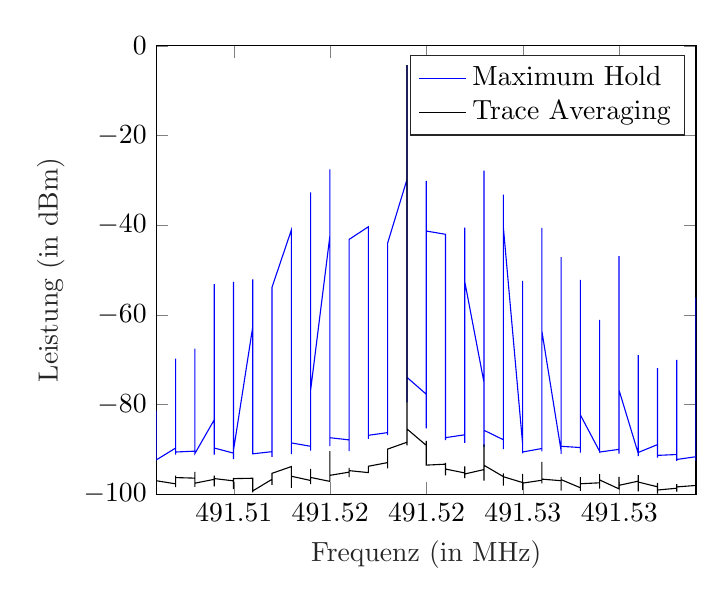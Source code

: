 % This file was created by matlab2tikz.
%
%The latest updates can be retrieved from
%  http://www.mathworks.com/matlabcentral/fileexchange/22022-matlab2tikz-matlab2tikz
%where you can also make suggestions and rate matlab2tikz.
%
\begin{tikzpicture}

\begin{axis}[%
xmin=491.506,
xmax=491.534,
xtick distance=0.005,
xlabel style={font=\color{white!15!black}},
xlabel={Frequenz (in MHz)},
ymin=-100,
ymax=0,
ylabel style={font=\color{white!15!black}},
ylabel={Leistung (in dBm)},
axis background/.style={fill=white},
legend style={legend cell align=left, align=left, draw=white!15!black}
]
\addplot [color=blue]
  table[row sep=crcr]{%
491.505	-89.929\\
491.505	-91.183\\
491.505	-91.605\\
491.505	-75.036\\
491.505	-73.118\\
491.505	-89.582\\
491.506	-89.168\\
491.506	-91.1\\
491.506	-89.351\\
491.506	-90.445\\
491.506	-91.405\\
491.506	-90.889\\
491.506	-81.436\\
491.506	-81.899\\
491.506	-89.345\\
491.506	-89.199\\
491.506	-91.24\\
491.506	-91.204\\
491.506	-92.356\\
491.507	-89.71\\
491.507	-88.294\\
491.507	-76.492\\
491.507	-81.167\\
491.507	-90.67\\
491.507	-87.378\\
491.507	-89.243\\
491.507	-90.993\\
491.507	-89.968\\
491.507	-91.182\\
491.507	-76.318\\
491.507	-69.797\\
491.507	-78.701\\
491.507	-90.604\\
491.508	-90.412\\
491.508	-90.313\\
491.508	-89.966\\
491.508	-90.304\\
491.508	-90.455\\
491.508	-71.068\\
491.508	-67.555\\
491.508	-88.274\\
491.508	-88.004\\
491.508	-89.736\\
491.508	-89.428\\
491.508	-90.849\\
491.508	-90.933\\
491.509	-83.43\\
491.509	-53.173\\
491.509	-53.211\\
491.509	-83.816\\
491.509	-90.711\\
491.509	-90.815\\
491.509	-89.778\\
491.509	-91.17\\
491.509	-90.575\\
491.509	-81.071\\
491.509	-59.831\\
491.509	-63.489\\
491.509	-89.71\\
491.51	-90.852\\
491.51	-91.787\\
491.51	-90.593\\
491.51	-89.816\\
491.51	-90.213\\
491.51	-62.216\\
491.51	-52.637\\
491.51	-59.651\\
491.51	-90.66\\
491.51	-92.188\\
491.51	-91.037\\
491.51	-88.219\\
491.51	-87.603\\
491.51	-90.232\\
491.511	-62.677\\
491.511	-57.278\\
491.511	-75.22\\
491.511	-90.919\\
491.511	-90.546\\
491.511	-90.663\\
491.511	-90.677\\
491.511	-90.612\\
491.511	-86.492\\
491.511	-52.75\\
491.511	-52.117\\
491.511	-76.863\\
491.511	-91.005\\
491.512	-90.53\\
491.512	-90.654\\
491.512	-91.252\\
491.512	-89.973\\
491.512	-86.25\\
491.512	-61.68\\
491.512	-63.914\\
491.512	-90.976\\
491.512	-89.818\\
491.512	-89.335\\
491.512	-90.297\\
491.512	-90.507\\
491.512	-91.714\\
491.512	-53.846\\
491.513	-41.125\\
491.513	-45.953\\
491.513	-89.711\\
491.513	-90.93\\
491.513	-90.189\\
491.513	-90.167\\
491.513	-91.103\\
491.513	-88.411\\
491.513	-65.751\\
491.513	-58.184\\
491.513	-72.4\\
491.513	-89.798\\
491.513	-88.578\\
491.514	-89.328\\
491.514	-90.318\\
491.514	-89.546\\
491.514	-79.903\\
491.514	-34.228\\
491.514	-32.714\\
491.514	-54.207\\
491.514	-86.366\\
491.514	-88.783\\
491.514	-88.84\\
491.514	-88.762\\
491.514	-89.519\\
491.514	-76.873\\
491.515	-42.518\\
491.515	-43.552\\
491.515	-83.892\\
491.515	-89.298\\
491.515	-88.969\\
491.515	-83.57\\
491.515	-83.093\\
491.515	-87.653\\
491.515	-43.911\\
491.515	-27.559\\
491.515	-30.603\\
491.515	-84.209\\
491.515	-86.286\\
491.515	-87.415\\
491.516	-87.899\\
491.516	-88.019\\
491.516	-87.766\\
491.516	-65.239\\
491.516	-54.566\\
491.516	-65.552\\
491.516	-88.485\\
491.516	-89.733\\
491.516	-89.325\\
491.516	-90.407\\
491.516	-88.462\\
491.516	-87.847\\
491.516	-43.181\\
491.517	-40.36\\
491.517	-57.308\\
491.517	-87.502\\
491.517	-87.524\\
491.517	-86.754\\
491.517	-87.116\\
491.517	-87.676\\
491.517	-83.893\\
491.517	-46.146\\
491.517	-46.483\\
491.517	-80.11\\
491.517	-87.681\\
491.517	-86.878\\
491.518	-86.273\\
491.518	-85.989\\
491.518	-86.853\\
491.518	-65.356\\
491.518	-44.684\\
491.518	-46.395\\
491.518	-84.374\\
491.518	-84.291\\
491.518	-83.326\\
491.518	-83.901\\
491.518	-83.141\\
491.518	-84.183\\
491.518	-43.98\\
491.519	-29.852\\
491.519	-37.991\\
491.519	-79.536\\
491.519	-78.403\\
491.519	-76.699\\
491.519	-71.132\\
491.519	-69.815\\
491.519	-63.571\\
491.519	-8.792\\
491.519	-4.308\\
491.519	-17.507\\
491.519	-67.139\\
491.519	-70.148\\
491.519	-73.947\\
491.52	-77.696\\
491.52	-80.737\\
491.52	-79.033\\
491.52	-30.45\\
491.52	-30.107\\
491.52	-59.351\\
491.52	-82.501\\
491.52	-82.24\\
491.52	-83.432\\
491.52	-82.395\\
491.52	-85.351\\
491.52	-66.957\\
491.52	-41.31\\
491.521	-42.044\\
491.521	-85.32\\
491.521	-86.091\\
491.521	-85.17\\
491.521	-86.71\\
491.521	-87.325\\
491.521	-87.981\\
491.521	-62.987\\
491.521	-44.856\\
491.521	-50.533\\
491.521	-87.881\\
491.521	-87.519\\
491.521	-87.403\\
491.522	-86.761\\
491.522	-87.846\\
491.522	-88.59\\
491.522	-47.262\\
491.522	-40.577\\
491.522	-50.464\\
491.522	-86.495\\
491.522	-87.58\\
491.522	-88.475\\
491.522	-87.874\\
491.522	-87.221\\
491.522	-87.91\\
491.522	-56.095\\
491.522	-52.6\\
491.523	-75.114\\
491.523	-88.77\\
491.523	-89.319\\
491.523	-89.501\\
491.523	-86.871\\
491.523	-86.399\\
491.523	-59.914\\
491.523	-27.864\\
491.523	-27.926\\
491.523	-60.965\\
491.523	-82.205\\
491.523	-80.609\\
491.523	-85.76\\
491.524	-87.869\\
491.524	-88.809\\
491.524	-62.496\\
491.524	-39.523\\
491.524	-43.3\\
491.524	-89.949\\
491.524	-87.978\\
491.524	-89.381\\
491.524	-89.007\\
491.524	-89.426\\
491.524	-89.092\\
491.524	-42.478\\
491.524	-33.176\\
491.524	-40.393\\
491.525	-88.73\\
491.525	-88.271\\
491.525	-88.618\\
491.525	-89.085\\
491.525	-90.324\\
491.525	-90.91\\
491.525	-57.815\\
491.525	-52.443\\
491.525	-70.578\\
491.525	-89.577\\
491.525	-90.268\\
491.525	-90.927\\
491.525	-90.602\\
491.526	-89.825\\
491.526	-79.075\\
491.526	-41.255\\
491.526	-40.609\\
491.526	-67.442\\
491.526	-90.457\\
491.526	-89.684\\
491.526	-89.135\\
491.526	-89.761\\
491.526	-90.382\\
491.526	-85.965\\
491.526	-61.477\\
491.526	-63.593\\
491.527	-90.358\\
491.527	-90.98\\
491.527	-90.637\\
491.527	-89.436\\
491.527	-90.919\\
491.527	-90.238\\
491.527	-59.516\\
491.527	-47.113\\
491.527	-52.053\\
491.527	-91.025\\
491.527	-90.138\\
491.527	-90.432\\
491.527	-90.301\\
491.527	-89.336\\
491.528	-89.606\\
491.528	-59.884\\
491.528	-52.231\\
491.528	-66.782\\
491.528	-90.714\\
491.528	-90.516\\
491.528	-88.852\\
491.528	-89.075\\
491.528	-89.338\\
491.528	-90.431\\
491.528	-63.812\\
491.528	-62.281\\
491.528	-82.342\\
491.529	-90.476\\
491.529	-90.239\\
491.529	-90.305\\
491.529	-87.601\\
491.529	-88.381\\
491.529	-89.755\\
491.529	-61.105\\
491.529	-62.109\\
491.529	-90.277\\
491.529	-90.471\\
491.529	-90.388\\
491.529	-89.865\\
491.529	-90.609\\
491.53	-90.016\\
491.53	-63.041\\
491.53	-46.918\\
491.53	-50.061\\
491.53	-90.95\\
491.53	-89.786\\
491.53	-89.936\\
491.53	-90.548\\
491.53	-90.236\\
491.53	-90.568\\
491.53	-76.301\\
491.53	-66.289\\
491.53	-76.746\\
491.531	-90.895\\
491.531	-91.535\\
491.531	-90.678\\
491.531	-89.587\\
491.531	-90.529\\
491.531	-90.676\\
491.531	-71.653\\
491.531	-68.991\\
491.531	-83.421\\
491.531	-87.604\\
491.531	-91.526\\
491.531	-90.883\\
491.531	-90.911\\
491.531	-90.709\\
491.532	-88.95\\
491.532	-73.63\\
491.532	-73.957\\
491.532	-90.783\\
491.532	-89.016\\
491.532	-89.128\\
491.532	-90.56\\
491.532	-88.812\\
491.532	-91.845\\
491.532	-87.454\\
491.532	-71.894\\
491.532	-73.456\\
491.532	-91.354\\
491.533	-91.166\\
491.533	-91.457\\
491.533	-91.738\\
491.533	-92.592\\
491.533	-91.991\\
491.533	-82.181\\
491.533	-70.055\\
491.533	-77.372\\
491.533	-91.77\\
491.533	-90.995\\
491.533	-92.271\\
491.533	-92.606\\
491.533	-92.264\\
491.534	-91.65\\
491.534	-60.565\\
491.534	-56.111\\
491.534	-69.116\\
491.534	-91.734\\
491.534	-91.512\\
491.534	-91.798\\
491.534	-92.59\\
491.534	-90.972\\
491.534	-91.877\\
491.534	-86.397\\
491.534	-85.803\\
491.534	-89.3\\
491.534	-91.909\\
491.535	-91.511\\
491.535	-89.816\\
491.535	-89.799\\
491.535	-91.371\\
491.535	-91.197\\
491.535	-76.989\\
491.535	-77.854\\
};
\addlegendentry{Maximum Hold}

\addplot [color=black]
  table[row sep=crcr]{%
491.505	-99.419\\
491.505	-97.992\\
491.505	-100.303\\
491.505	-99.306\\
491.505	-98.371\\
491.505	-97.711\\
491.506	-97.656\\
491.506	-98.329\\
491.506	-97.452\\
491.506	-96.988\\
491.506	-98.976\\
491.506	-98.438\\
491.506	-98.688\\
491.506	-97.41\\
491.506	-97.531\\
491.506	-97.344\\
491.506	-98.048\\
491.506	-97.337\\
491.506	-97.017\\
491.507	-97.703\\
491.507	-97.829\\
491.507	-97.54\\
491.507	-98.077\\
491.507	-98.448\\
491.507	-96.898\\
491.507	-96.892\\
491.507	-95.897\\
491.507	-97.202\\
491.507	-98.036\\
491.507	-97.349\\
491.507	-97.185\\
491.507	-97.822\\
491.507	-96.309\\
491.508	-96.431\\
491.508	-97.506\\
491.508	-98.405\\
491.508	-96.236\\
491.508	-97.671\\
491.508	-97.86\\
491.508	-97.033\\
491.508	-96.926\\
491.508	-95.702\\
491.508	-95.041\\
491.508	-97.162\\
491.508	-98.176\\
491.508	-97.553\\
491.509	-96.702\\
491.509	-96.79\\
491.509	-96.49\\
491.509	-96.753\\
491.509	-98.257\\
491.509	-97.83\\
491.509	-98.025\\
491.509	-97.11\\
491.509	-95.869\\
491.509	-97.568\\
491.509	-96.912\\
491.509	-96.942\\
491.509	-96.528\\
491.51	-97.037\\
491.51	-97.968\\
491.51	-96.96\\
491.51	-98.273\\
491.51	-96.394\\
491.51	-96.924\\
491.51	-97.847\\
491.51	-97.121\\
491.51	-98.478\\
491.51	-98.884\\
491.51	-97.549\\
491.51	-97.725\\
491.51	-96.913\\
491.51	-96.542\\
491.511	-96.459\\
491.511	-97.287\\
491.511	-99.381\\
491.511	-99.584\\
491.511	-98.524\\
491.511	-98.661\\
491.511	-97.087\\
491.511	-96.382\\
491.511	-97.001\\
491.511	-98.644\\
491.511	-99.611\\
491.511	-98.724\\
491.511	-99.284\\
491.512	-96.693\\
491.512	-97.197\\
491.512	-97.075\\
491.512	-96.719\\
491.512	-95.56\\
491.512	-96.938\\
491.512	-97.947\\
491.512	-96.606\\
491.512	-96.003\\
491.512	-97.102\\
491.512	-95.607\\
491.512	-97.601\\
491.512	-97.605\\
491.512	-95.356\\
491.513	-93.858\\
491.513	-94.787\\
491.513	-97.629\\
491.513	-98.579\\
491.513	-97.081\\
491.513	-96.803\\
491.513	-96.558\\
491.513	-96.211\\
491.513	-95.383\\
491.513	-96.272\\
491.513	-95.967\\
491.513	-96.675\\
491.513	-96.008\\
491.514	-96.955\\
491.514	-97.253\\
491.514	-97.333\\
491.514	-94.364\\
491.514	-94.465\\
491.514	-96.604\\
491.514	-96.011\\
491.514	-97.754\\
491.514	-97.617\\
491.514	-96.267\\
491.514	-96.516\\
491.514	-95.775\\
491.514	-96.276\\
491.515	-97.157\\
491.515	-97.209\\
491.515	-95.899\\
491.515	-95.793\\
491.515	-95.613\\
491.515	-92.092\\
491.515	-90.427\\
491.515	-94.891\\
491.515	-95.502\\
491.515	-94.841\\
491.515	-93.888\\
491.515	-95.543\\
491.515	-96.397\\
491.515	-95.814\\
491.516	-95.097\\
491.516	-95.276\\
491.516	-95.485\\
491.516	-94.584\\
491.516	-94.13\\
491.516	-96.184\\
491.516	-95.945\\
491.516	-95.886\\
491.516	-94.946\\
491.516	-95.099\\
491.516	-95.162\\
491.516	-95.246\\
491.516	-94.758\\
491.517	-95.198\\
491.517	-93.962\\
491.517	-94.149\\
491.517	-94.669\\
491.517	-94.895\\
491.517	-94.536\\
491.517	-93.997\\
491.517	-94.144\\
491.517	-93.875\\
491.517	-93.894\\
491.517	-94.475\\
491.517	-94.158\\
491.517	-93.78\\
491.518	-92.962\\
491.518	-92.97\\
491.518	-94.255\\
491.518	-94.158\\
491.518	-94.212\\
491.518	-93.07\\
491.518	-91.509\\
491.518	-92.688\\
491.518	-91.189\\
491.518	-92.117\\
491.518	-91.961\\
491.518	-91.612\\
491.518	-89.952\\
491.519	-88.424\\
491.519	-89.15\\
491.519	-88.704\\
491.519	-88.421\\
491.519	-88.586\\
491.519	-84.798\\
491.519	-82.464\\
491.519	-73.143\\
491.519	-8.868\\
491.519	-4.311\\
491.519	-17.786\\
491.519	-77.971\\
491.519	-82.92\\
491.519	-85.457\\
491.52	-89.115\\
491.52	-88.943\\
491.52	-88.137\\
491.52	-88.686\\
491.52	-89.309\\
491.52	-90.042\\
491.52	-91.365\\
491.52	-92.342\\
491.52	-91.55\\
491.52	-90.626\\
491.52	-91.689\\
491.52	-91.679\\
491.52	-93.53\\
491.521	-93.32\\
491.521	-95.823\\
491.521	-94.513\\
491.521	-93.005\\
491.521	-93.223\\
491.521	-93.368\\
491.521	-93.955\\
491.521	-94.842\\
491.521	-93.704\\
491.521	-93.651\\
491.521	-94.008\\
491.521	-93.111\\
491.521	-94.405\\
491.522	-95.275\\
491.522	-95.556\\
491.522	-94.724\\
491.522	-95.794\\
491.522	-96.446\\
491.522	-94.721\\
491.522	-94.983\\
491.522	-93.867\\
491.522	-93.833\\
491.522	-96.204\\
491.522	-94.96\\
491.522	-96.44\\
491.522	-96.059\\
491.522	-95.504\\
491.523	-94.521\\
491.523	-94.51\\
491.523	-95.979\\
491.523	-96.606\\
491.523	-95.831\\
491.523	-97.005\\
491.523	-95.374\\
491.523	-95.625\\
491.523	-95.659\\
491.523	-95.526\\
491.523	-92.407\\
491.523	-88.908\\
491.523	-93.567\\
491.524	-96.087\\
491.524	-96.47\\
491.524	-97.628\\
491.524	-97.653\\
491.524	-98.076\\
491.524	-97.983\\
491.524	-96.104\\
491.524	-96.465\\
491.524	-97.344\\
491.524	-97.118\\
491.524	-96.636\\
491.524	-95.399\\
491.524	-95.38\\
491.524	-96.114\\
491.525	-97.414\\
491.525	-96.612\\
491.525	-96.558\\
491.525	-96.699\\
491.525	-96.882\\
491.525	-99.104\\
491.525	-97.944\\
491.525	-95.7\\
491.525	-95.493\\
491.525	-97.492\\
491.525	-97.909\\
491.525	-98.217\\
491.525	-97.54\\
491.526	-96.905\\
491.526	-96.224\\
491.526	-92.831\\
491.526	-94.542\\
491.526	-95.624\\
491.526	-95.469\\
491.526	-96.729\\
491.526	-97.583\\
491.526	-97.542\\
491.526	-95.765\\
491.526	-97.051\\
491.526	-96.608\\
491.526	-96.652\\
491.527	-97.008\\
491.527	-97.961\\
491.527	-98.83\\
491.527	-97.447\\
491.527	-96.439\\
491.527	-96.151\\
491.527	-96.982\\
491.527	-99.192\\
491.527	-97.578\\
491.527	-97.333\\
491.527	-98.135\\
491.527	-97.38\\
491.527	-96.793\\
491.527	-96.768\\
491.528	-98.579\\
491.528	-96.463\\
491.528	-96.927\\
491.528	-98.391\\
491.528	-97.673\\
491.528	-96.567\\
491.528	-98.306\\
491.528	-98.487\\
491.528	-99.248\\
491.528	-96.201\\
491.528	-97.434\\
491.528	-97.527\\
491.528	-97.686\\
491.529	-97.473\\
491.529	-96.912\\
491.529	-97.665\\
491.529	-97.403\\
491.529	-95.54\\
491.529	-96.479\\
491.529	-98.607\\
491.529	-97.942\\
491.529	-98.358\\
491.529	-98.195\\
491.529	-98.787\\
491.529	-98.147\\
491.529	-96.835\\
491.53	-98.825\\
491.53	-97.283\\
491.53	-96.165\\
491.53	-96.232\\
491.53	-96.522\\
491.53	-97.956\\
491.53	-97.821\\
491.53	-97.438\\
491.53	-97.162\\
491.53	-97.946\\
491.53	-97.523\\
491.53	-97.894\\
491.53	-98.039\\
491.531	-97.106\\
491.531	-96.335\\
491.531	-99.36\\
491.531	-98.681\\
491.531	-98.298\\
491.531	-97.563\\
491.531	-96.587\\
491.531	-96.37\\
491.531	-96.394\\
491.531	-95.747\\
491.531	-98.112\\
491.531	-97.702\\
491.531	-97.845\\
491.531	-97.305\\
491.532	-98.365\\
491.532	-97.836\\
491.532	-97.801\\
491.532	-97.493\\
491.532	-98.159\\
491.532	-97.669\\
491.532	-98.42\\
491.532	-98.213\\
491.532	-97.853\\
491.532	-98.292\\
491.532	-99.89\\
491.532	-97.464\\
491.532	-99.083\\
491.533	-98.684\\
491.533	-98.564\\
491.533	-98.56\\
491.533	-98.206\\
491.533	-98.38\\
491.533	-97.758\\
491.533	-97.929\\
491.533	-98.413\\
491.533	-99.464\\
491.533	-98.796\\
491.533	-99.025\\
491.533	-98.509\\
491.533	-98.389\\
491.534	-98.062\\
491.534	-98.245\\
491.534	-98.124\\
491.534	-97.775\\
491.534	-98.452\\
491.534	-98.366\\
491.534	-99.8\\
491.534	-99.741\\
491.534	-98.782\\
491.534	-100.093\\
491.534	-97.725\\
491.534	-99.191\\
491.534	-100.462\\
491.534	-101.158\\
491.535	-98.369\\
491.535	-97.504\\
491.535	-97.692\\
491.535	-98.206\\
491.535	-97.579\\
491.535	-97.849\\
491.535	-99.53\\
};
\addlegendentry{Trace Averaging}

\end{axis}
\end{tikzpicture}%